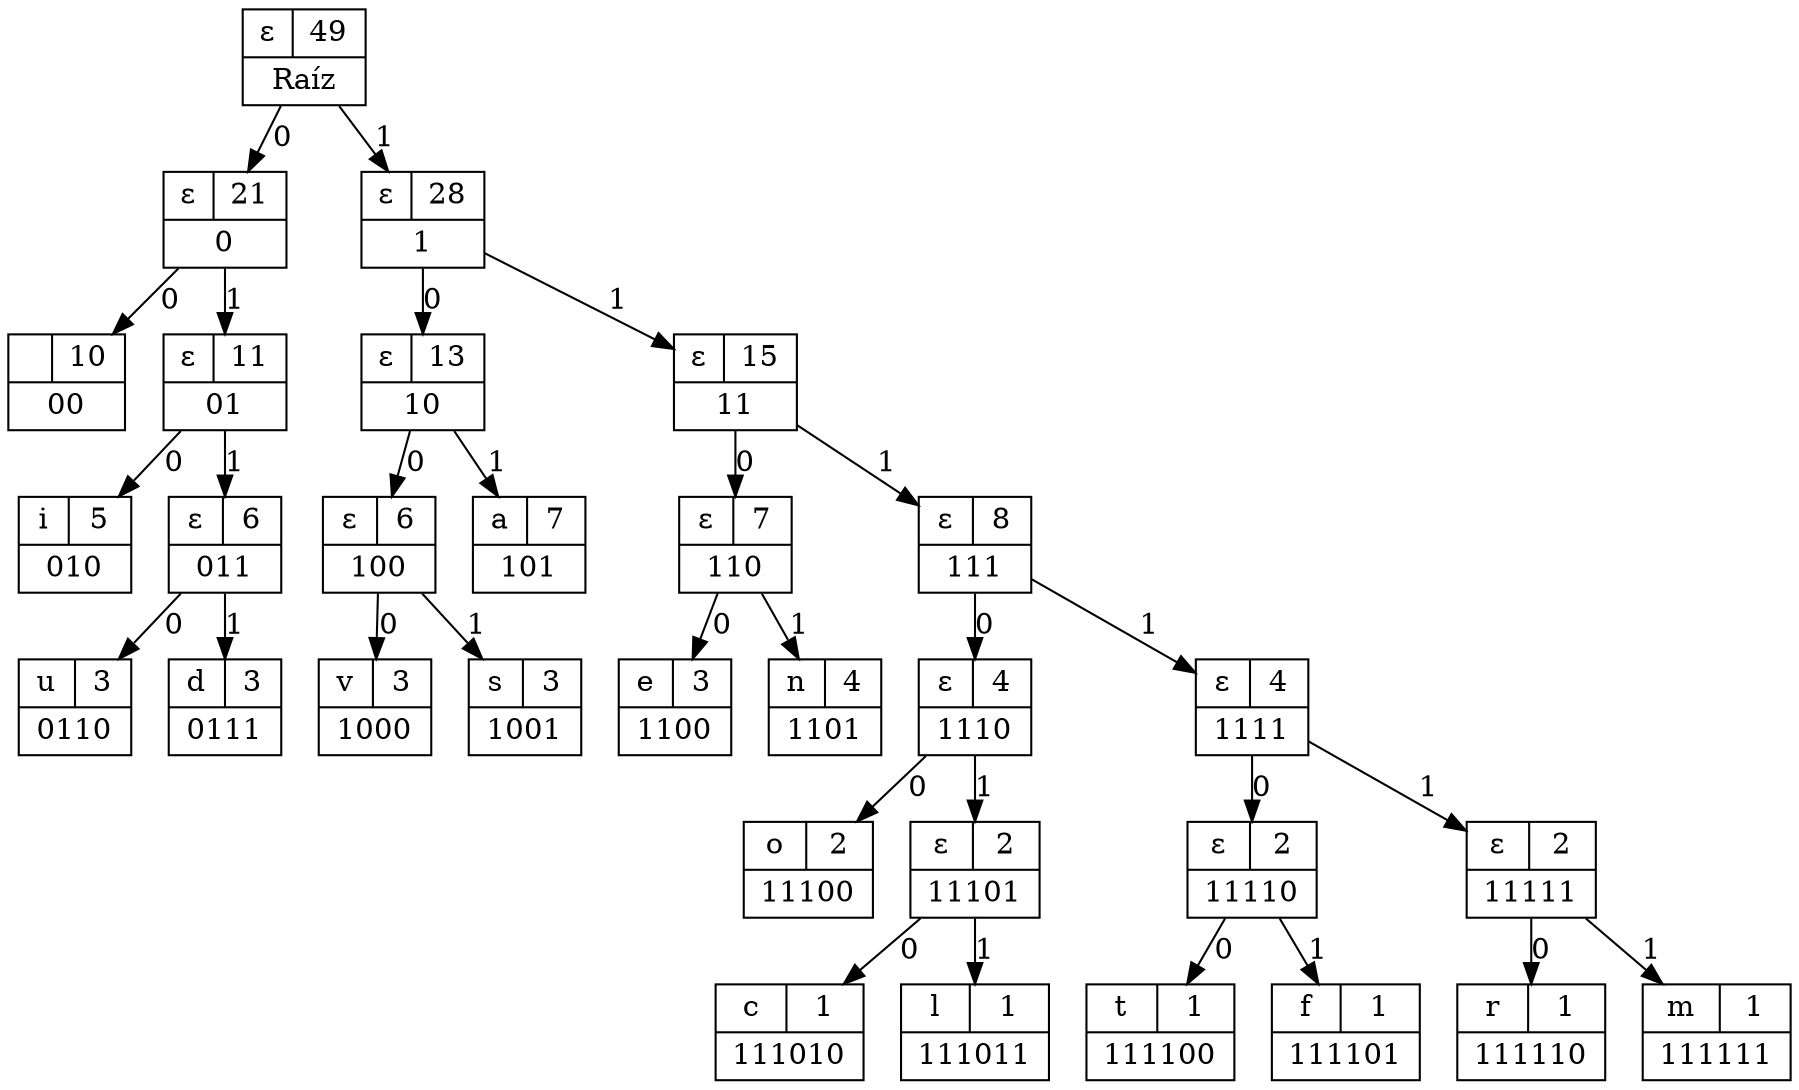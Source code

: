 digraph G {
    edge [label=0];
    graph [ranksep=0];
Raíz [shape=record, label="{{ε|49}|Raíz}"];
Raíz -> 0
Raíz -> 1[label=1]
0 [shape=record, label="{{ε|21}|0}"];
0 -> 00
0 -> 01[label=1]
00 [shape=record, label="{{ |10}|00}"];
01 [shape=record, label="{{ε|11}|01}"];
01 -> 010
01 -> 011[label=1]
010 [shape=record, label="{{i|5}|010}"];
011 [shape=record, label="{{ε|6}|011}"];
011 -> 0110
011 -> 0111[label=1]
0110 [shape=record, label="{{u|3}|0110}"];
0111 [shape=record, label="{{d|3}|0111}"];
1 [shape=record, label="{{ε|28}|1}"];
1 -> 10
1 -> 11[label=1]
10 [shape=record, label="{{ε|13}|10}"];
10 -> 100
10 -> 101[label=1]
100 [shape=record, label="{{ε|6}|100}"];
100 -> 1000
100 -> 1001[label=1]
1000 [shape=record, label="{{v|3}|1000}"];
1001 [shape=record, label="{{s|3}|1001}"];
101 [shape=record, label="{{a|7}|101}"];
11 [shape=record, label="{{ε|15}|11}"];
11 -> 110
11 -> 111[label=1]
110 [shape=record, label="{{ε|7}|110}"];
110 -> 1100
110 -> 1101[label=1]
1100 [shape=record, label="{{e|3}|1100}"];
1101 [shape=record, label="{{n|4}|1101}"];
111 [shape=record, label="{{ε|8}|111}"];
111 -> 1110
111 -> 1111[label=1]
1110 [shape=record, label="{{ε|4}|1110}"];
1110 -> 11100
1110 -> 11101[label=1]
11100 [shape=record, label="{{o|2}|11100}"];
11101 [shape=record, label="{{ε|2}|11101}"];
11101 -> 111010
11101 -> 111011[label=1]
111010 [shape=record, label="{{c|1}|111010}"];
111011 [shape=record, label="{{l|1}|111011}"];
1111 [shape=record, label="{{ε|4}|1111}"];
1111 -> 11110
1111 -> 11111[label=1]
11110 [shape=record, label="{{ε|2}|11110}"];
11110 -> 111100
11110 -> 111101[label=1]
111100 [shape=record, label="{{t|1}|111100}"];
111101 [shape=record, label="{{f|1}|111101}"];
11111 [shape=record, label="{{ε|2}|11111}"];
11111 -> 111110
11111 -> 111111[label=1]
111110 [shape=record, label="{{r|1}|111110}"];
111111 [shape=record, label="{{m|1}|111111}"];
}